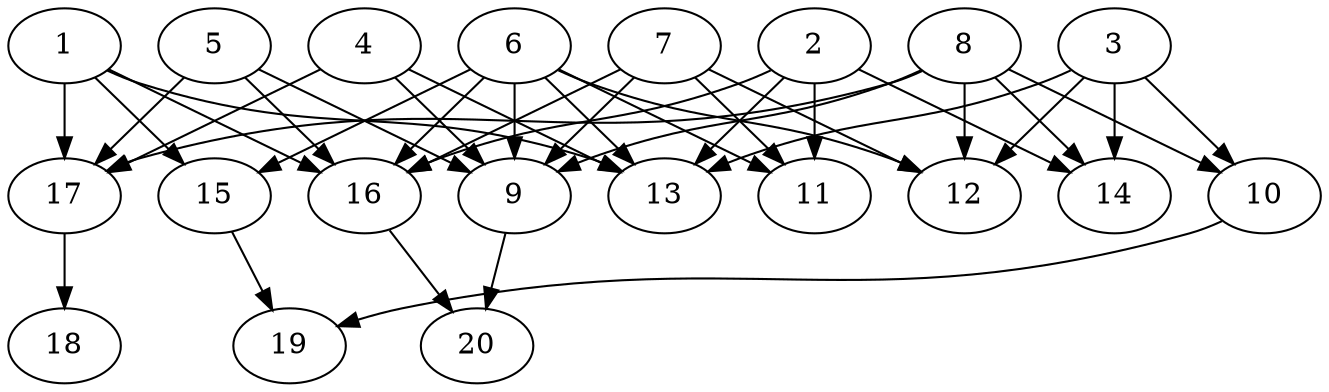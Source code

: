 // DAG automatically generated by daggen at Tue Jul 23 14:25:45 2019
// ./daggen --dot -n 20 --ccr 0.4 --fat 0.7 --regular 0.5 --density 0.6 --mindata 5242880 --maxdata 52428800 
digraph G {
  1 [size="105817600", alpha="0.02", expect_size="42327040"] 
  1 -> 13 [size ="42327040"]
  1 -> 15 [size ="42327040"]
  1 -> 16 [size ="42327040"]
  1 -> 17 [size ="42327040"]
  2 [size="37470720", alpha="0.19", expect_size="14988288"] 
  2 -> 11 [size ="14988288"]
  2 -> 13 [size ="14988288"]
  2 -> 14 [size ="14988288"]
  2 -> 16 [size ="14988288"]
  3 [size="68986880", alpha="0.14", expect_size="27594752"] 
  3 -> 10 [size ="27594752"]
  3 -> 12 [size ="27594752"]
  3 -> 13 [size ="27594752"]
  3 -> 14 [size ="27594752"]
  4 [size="53831680", alpha="0.12", expect_size="21532672"] 
  4 -> 9 [size ="21532672"]
  4 -> 13 [size ="21532672"]
  4 -> 17 [size ="21532672"]
  5 [size="123409920", alpha="0.08", expect_size="49363968"] 
  5 -> 9 [size ="49363968"]
  5 -> 16 [size ="49363968"]
  5 -> 17 [size ="49363968"]
  6 [size="98483200", alpha="0.02", expect_size="39393280"] 
  6 -> 9 [size ="39393280"]
  6 -> 11 [size ="39393280"]
  6 -> 12 [size ="39393280"]
  6 -> 13 [size ="39393280"]
  6 -> 15 [size ="39393280"]
  6 -> 16 [size ="39393280"]
  7 [size="19898880", alpha="0.11", expect_size="7959552"] 
  7 -> 9 [size ="7959552"]
  7 -> 11 [size ="7959552"]
  7 -> 12 [size ="7959552"]
  7 -> 16 [size ="7959552"]
  8 [size="104107520", alpha="0.15", expect_size="41643008"] 
  8 -> 9 [size ="41643008"]
  8 -> 10 [size ="41643008"]
  8 -> 12 [size ="41643008"]
  8 -> 14 [size ="41643008"]
  8 -> 17 [size ="41643008"]
  9 [size="25671680", alpha="0.03", expect_size="10268672"] 
  9 -> 20 [size ="10268672"]
  10 [size="113095680", alpha="0.16", expect_size="45238272"] 
  10 -> 19 [size ="45238272"]
  11 [size="45204480", alpha="0.08", expect_size="18081792"] 
  12 [size="57912320", alpha="0.15", expect_size="23164928"] 
  13 [size="53770240", alpha="0.17", expect_size="21508096"] 
  14 [size="18874880", alpha="0.11", expect_size="7549952"] 
  15 [size="86766080", alpha="0.08", expect_size="34706432"] 
  15 -> 19 [size ="34706432"]
  16 [size="18672640", alpha="0.12", expect_size="7469056"] 
  16 -> 20 [size ="7469056"]
  17 [size="30689280", alpha="0.05", expect_size="12275712"] 
  17 -> 18 [size ="12275712"]
  18 [size="97656320", alpha="0.07", expect_size="39062528"] 
  19 [size="65559040", alpha="0.06", expect_size="26223616"] 
  20 [size="81643520", alpha="0.16", expect_size="32657408"] 
}
